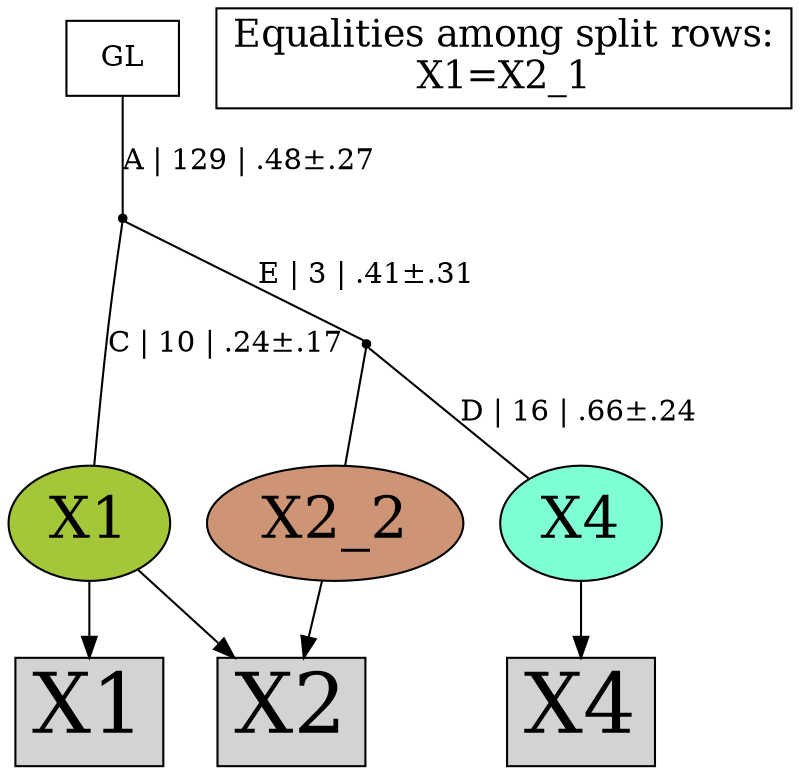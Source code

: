 digraph {
rowX1[label="X1",shape=box,style=filled,fontsize=40];
rowX2[label="X2",shape=box,style=filled,fontsize=40];
rowX4[label="X4",shape=box,style=filled,fontsize=40];
X1[label="X1",shape=oval,style=filled,fontsize=28,fillcolor="#a4c639"];
X2_2[label="X2_2",shape=oval,style=filled,fontsize=28,fillcolor="#cd9575"];
X4[label="X4",shape=oval,style=filled,fontsize=28,fillcolor="#7fffd4"];
X1 -> rowX1[arrowhead="normal"];
X1 -> rowX2[arrowhead="normal"];
X2_2 -> rowX2[arrowhead="normal"];
X4 -> rowX4[arrowhead="normal"];
{rank = same;X1;X2_2;X4;}
legend[label="Equalities among split rows:
X1=X2_1
",shape=box,fontsize=18];
Int1[shape=point,style=filled,fillcolor=black,label=""];
Int1 -> X2_2[arrowhead=none, label=""];
Int1 -> X4[arrowhead=none, label="D | 16 | .66±.24"];
Int2[shape=point,style=filled,fillcolor=black,label=""];
Int2 -> X1[arrowhead=none, label="C | 10 | .24±.17"];
Int2 -> Int1[arrowhead=none, label="E | 3 | .41±.31"];
GL[label="GL",shape=box,style=filled,fillcolor=white];
GL -> Int2[arrowhead=none, label="A | 129 | .48±.27"];
}